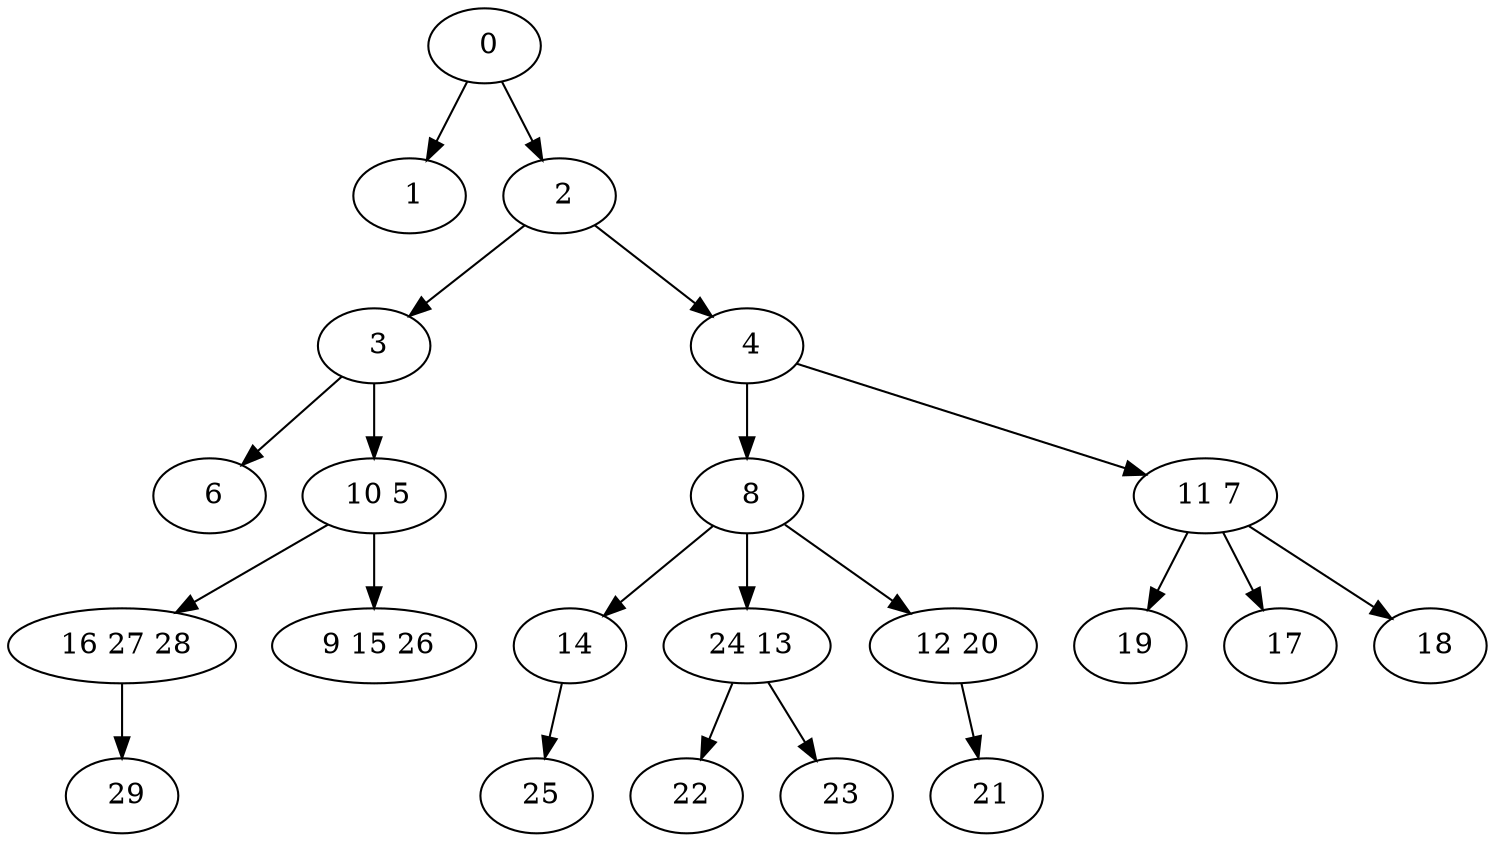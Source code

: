 digraph mytree {
" 0" -> " 1";
" 0" -> " 2";
" 1";
" 2" -> " 3";
" 2" -> " 4";
" 3" -> " 6";
" 3" -> " 10 5";
" 4" -> " 8";
" 4" -> " 11 7";
" 6";
" 10 5" -> " 16 27 28";
" 10 5" -> " 9 15 26";
" 8" -> " 14";
" 8" -> " 24 13";
" 8" -> " 12 20";
" 11 7" -> " 19";
" 11 7" -> " 17";
" 11 7" -> " 18";
" 25";
" 14" -> " 25";
" 24 13" -> " 22";
" 24 13" -> " 23";
" 12 20" -> " 21";
" 19";
" 16 27 28" -> " 29";
" 29";
" 22";
" 23";
" 21";
" 9 15 26";
" 17";
" 18";
}
